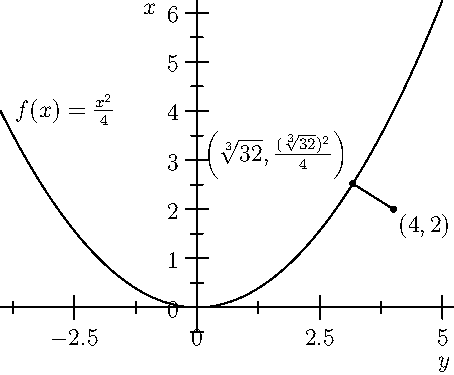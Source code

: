 size(8cm);
import graph;
yaxis("$x$",Ticks());
xaxis("$y$",Ticks());
real f(real x) {return (x^2)/4;}
draw(graph(f,-4,5));
dot("$(4,2)$",(4,2),SE);
label("$f(x) = \frac{x^2}{4}$", (-3.8,3.61),NE);
dot("$\left( \sqrt[3]{32},\frac{(\sqrt[3]{32})^2}{4}
\right)$",(3.175,2.52),NW);
draw((3.175,2.52)--(4,2));
